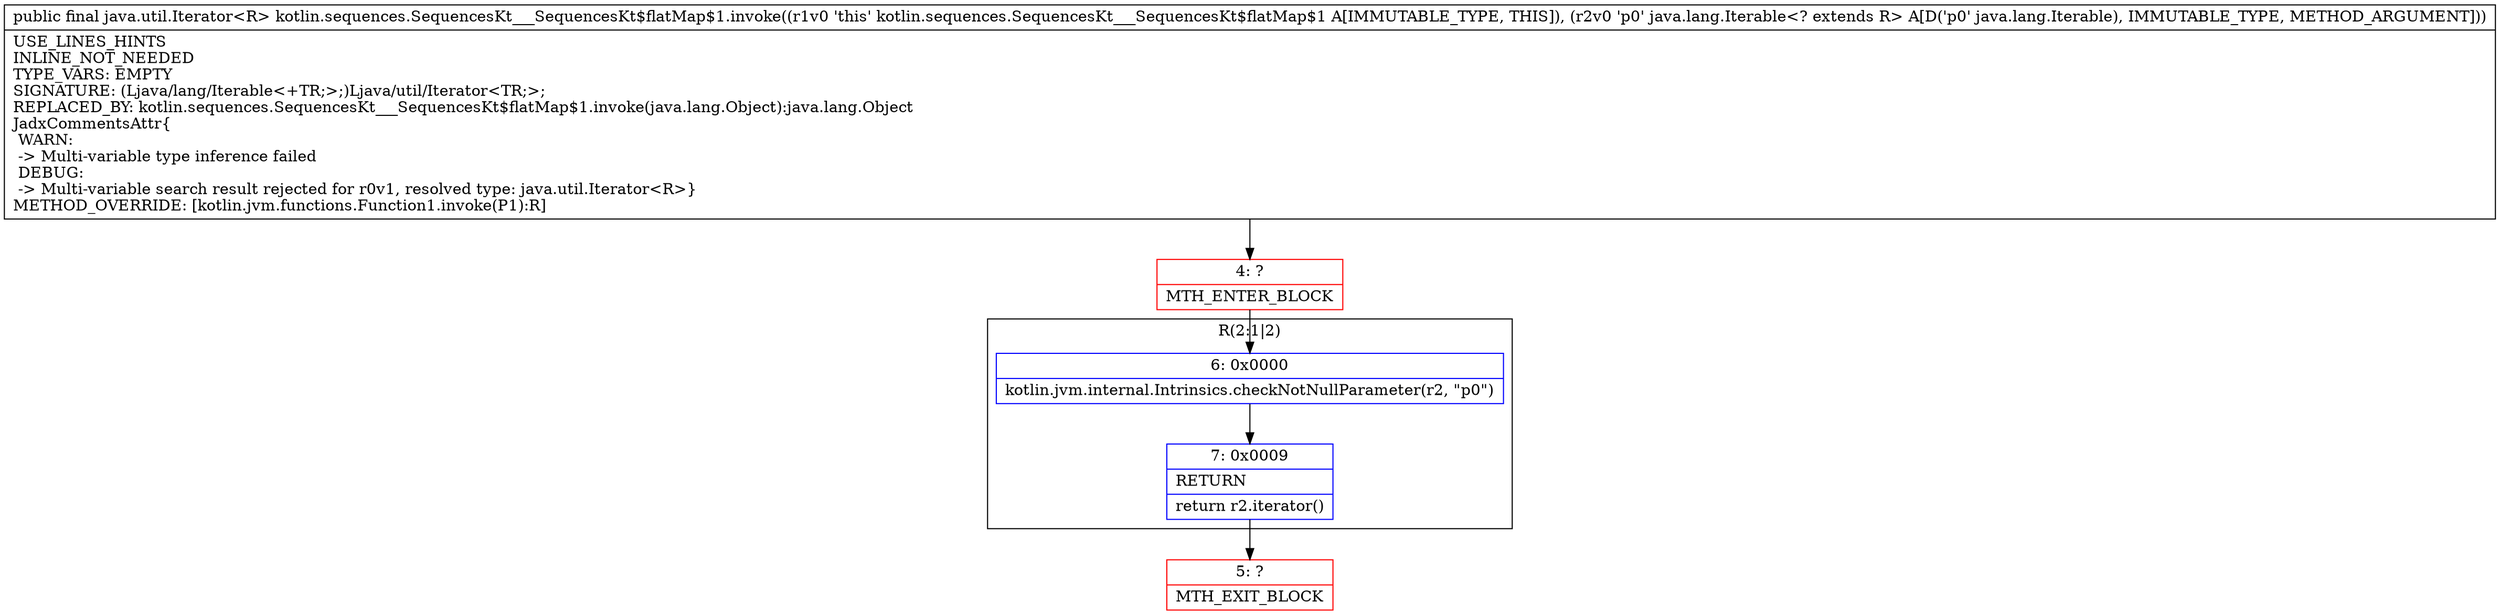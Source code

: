 digraph "CFG forkotlin.sequences.SequencesKt___SequencesKt$flatMap$1.invoke(Ljava\/lang\/Iterable;)Ljava\/util\/Iterator;" {
subgraph cluster_Region_1254154293 {
label = "R(2:1|2)";
node [shape=record,color=blue];
Node_6 [shape=record,label="{6\:\ 0x0000|kotlin.jvm.internal.Intrinsics.checkNotNullParameter(r2, \"p0\")\l}"];
Node_7 [shape=record,label="{7\:\ 0x0009|RETURN\l|return r2.iterator()\l}"];
}
Node_4 [shape=record,color=red,label="{4\:\ ?|MTH_ENTER_BLOCK\l}"];
Node_5 [shape=record,color=red,label="{5\:\ ?|MTH_EXIT_BLOCK\l}"];
MethodNode[shape=record,label="{public final java.util.Iterator\<R\> kotlin.sequences.SequencesKt___SequencesKt$flatMap$1.invoke((r1v0 'this' kotlin.sequences.SequencesKt___SequencesKt$flatMap$1 A[IMMUTABLE_TYPE, THIS]), (r2v0 'p0' java.lang.Iterable\<? extends R\> A[D('p0' java.lang.Iterable), IMMUTABLE_TYPE, METHOD_ARGUMENT]))  | USE_LINES_HINTS\lINLINE_NOT_NEEDED\lTYPE_VARS: EMPTY\lSIGNATURE: (Ljava\/lang\/Iterable\<+TR;\>;)Ljava\/util\/Iterator\<TR;\>;\lREPLACED_BY: kotlin.sequences.SequencesKt___SequencesKt$flatMap$1.invoke(java.lang.Object):java.lang.Object\lJadxCommentsAttr\{\l WARN: \l \-\> Multi\-variable type inference failed\l DEBUG: \l \-\> Multi\-variable search result rejected for r0v1, resolved type: java.util.Iterator\<R\>\}\lMETHOD_OVERRIDE: [kotlin.jvm.functions.Function1.invoke(P1):R]\l}"];
MethodNode -> Node_4;Node_6 -> Node_7;
Node_7 -> Node_5;
Node_4 -> Node_6;
}

